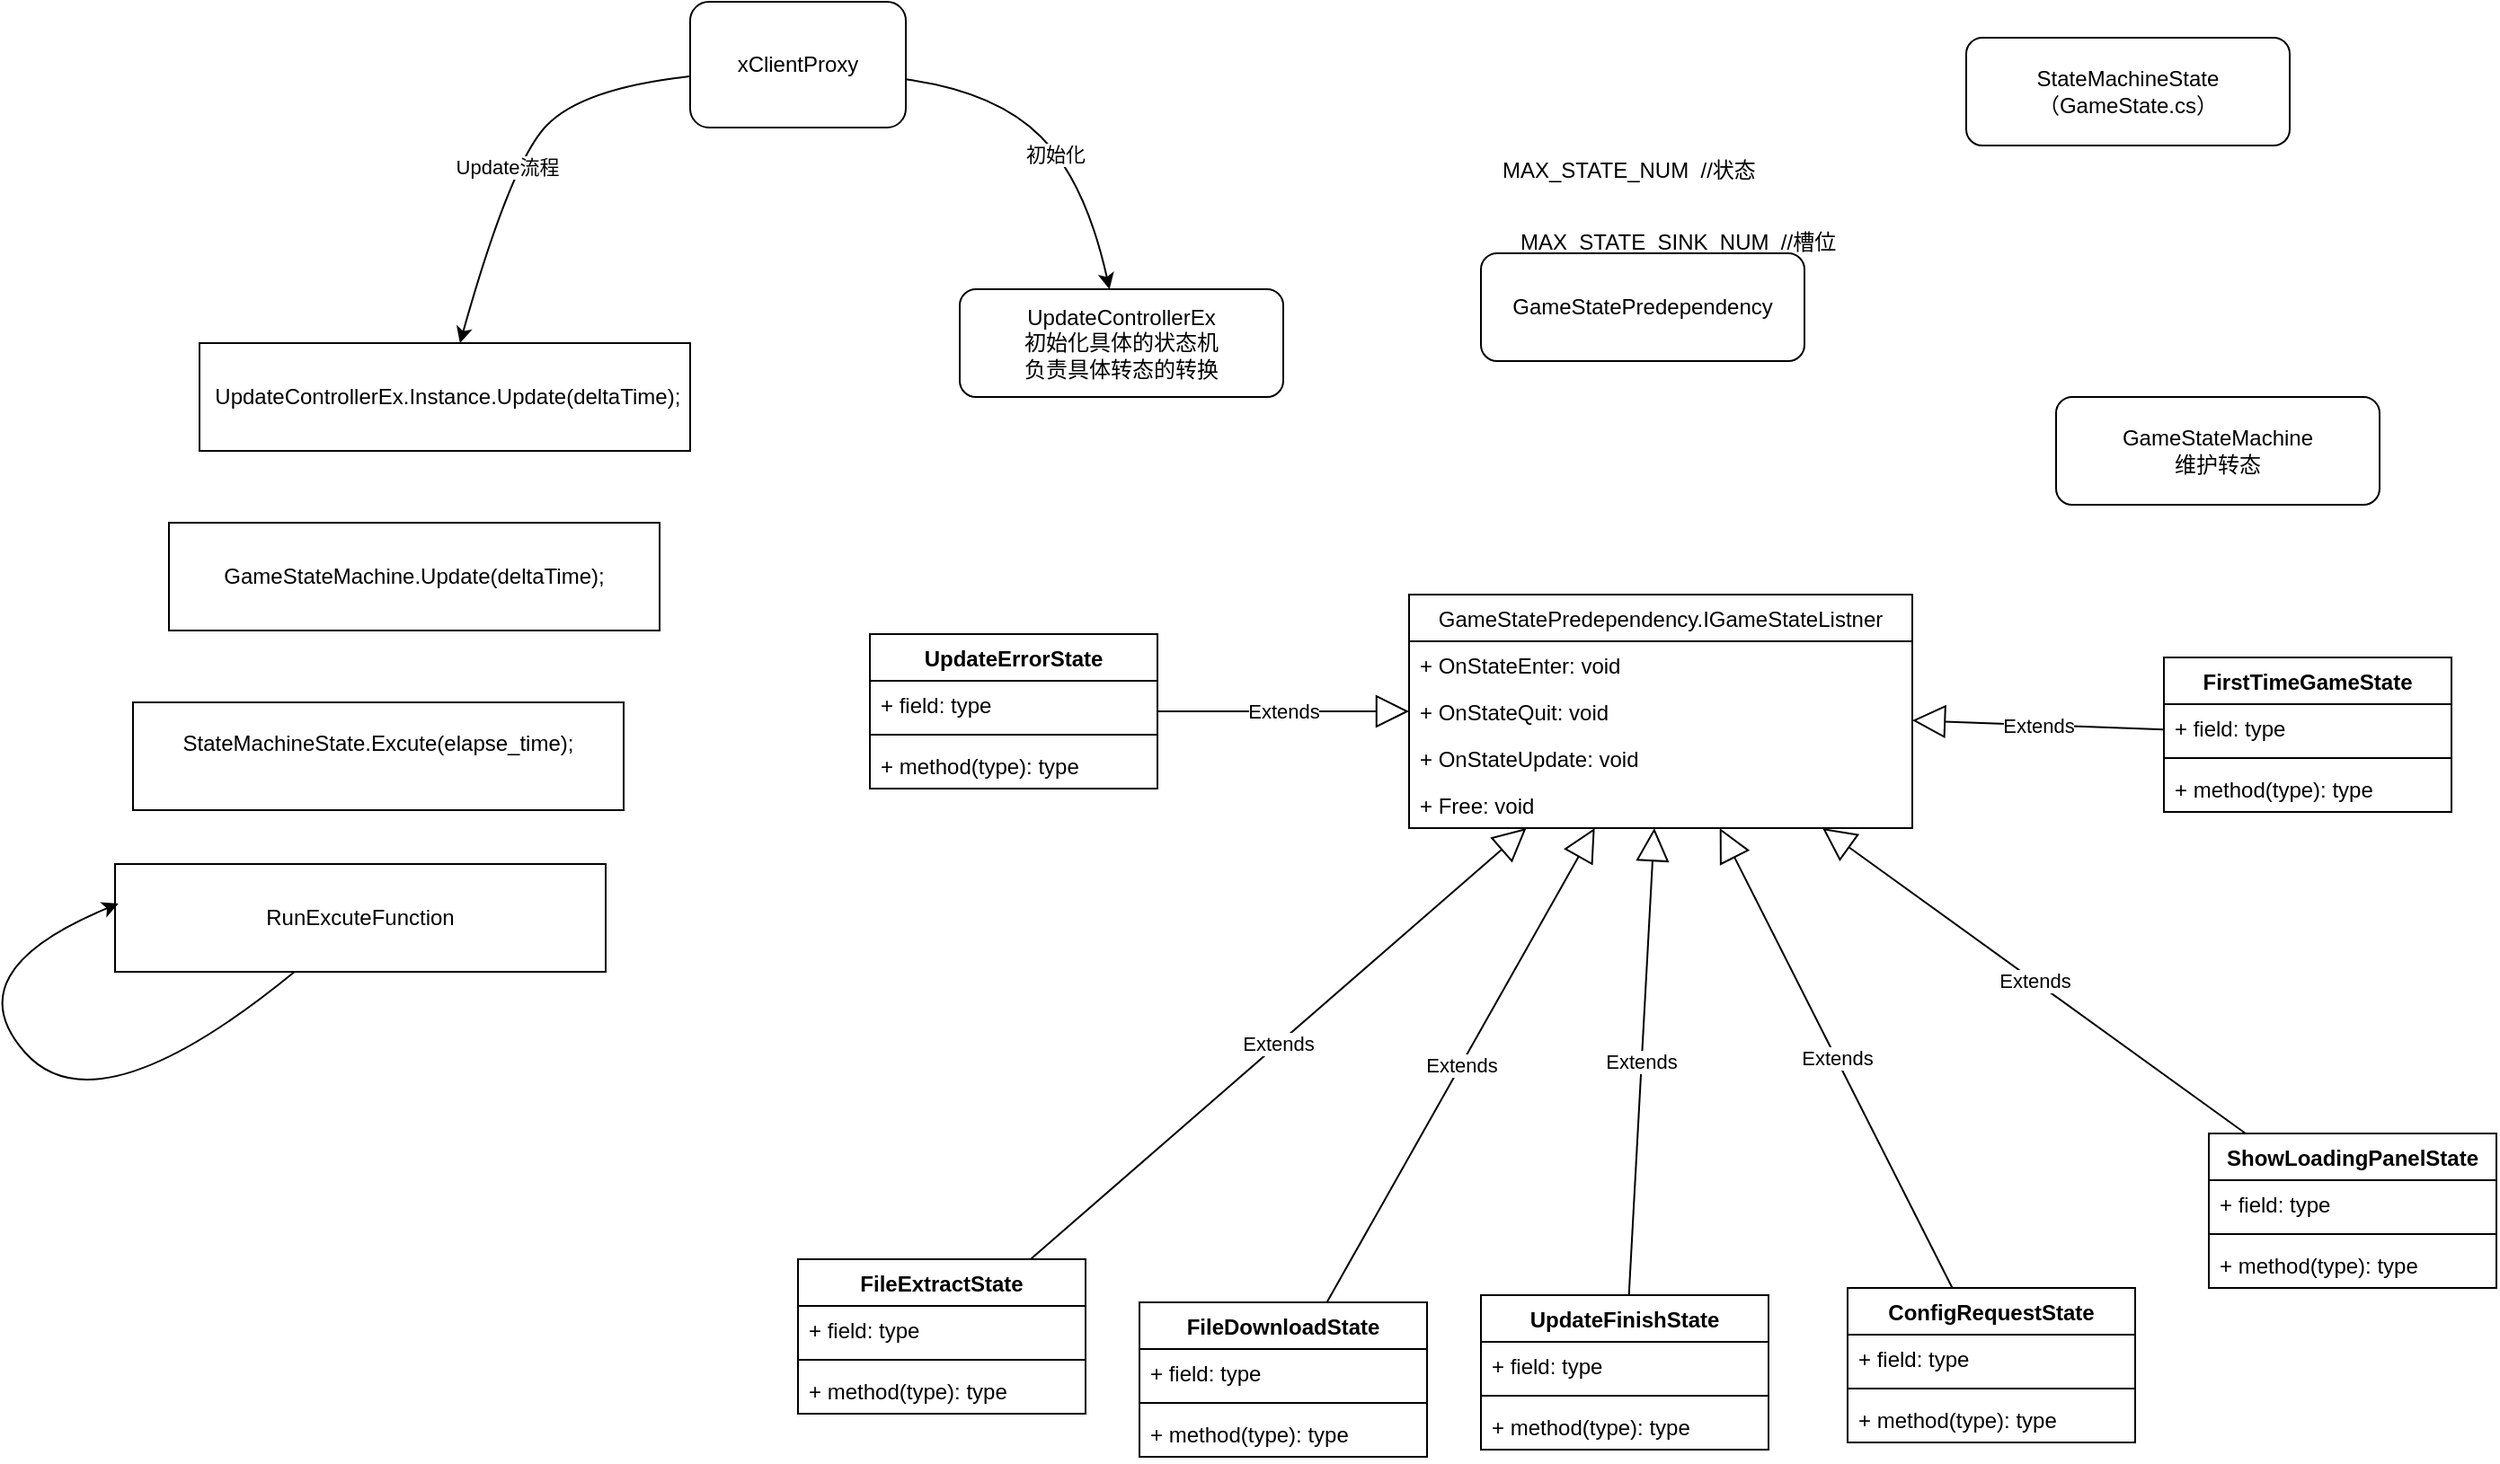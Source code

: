 <mxfile version="13.9.9" type="github">
  <diagram id="poAoHHD4wJXneolooooK" name="Page-1">
    <mxGraphModel dx="2249" dy="793" grid="1" gridSize="10" guides="1" tooltips="1" connect="1" arrows="1" fold="1" page="1" pageScale="1" pageWidth="827" pageHeight="1169" math="0" shadow="0">
      <root>
        <mxCell id="0" />
        <mxCell id="1" parent="0" />
        <mxCell id="TegShTSiwR75E2xf8N01-50" value="GameStatePredependency" style="rounded=1;whiteSpace=wrap;html=1;" parent="1" vertex="1">
          <mxGeometry x="210" y="360" width="180" height="60" as="geometry" />
        </mxCell>
        <mxCell id="TegShTSiwR75E2xf8N01-51" value="GameStatePredependency.IGameStateListner" style="swimlane;fontStyle=0;childLayout=stackLayout;horizontal=1;startSize=26;fillColor=none;horizontalStack=0;resizeParent=1;resizeParentMax=0;resizeLast=0;collapsible=1;marginBottom=0;" parent="1" vertex="1">
          <mxGeometry x="170" y="550" width="280" height="130" as="geometry" />
        </mxCell>
        <mxCell id="TegShTSiwR75E2xf8N01-52" value="+ OnStateEnter: void" style="text;strokeColor=none;fillColor=none;align=left;verticalAlign=top;spacingLeft=4;spacingRight=4;overflow=hidden;rotatable=0;points=[[0,0.5],[1,0.5]];portConstraint=eastwest;" parent="TegShTSiwR75E2xf8N01-51" vertex="1">
          <mxGeometry y="26" width="280" height="26" as="geometry" />
        </mxCell>
        <mxCell id="TegShTSiwR75E2xf8N01-53" value="+ OnStateQuit: void" style="text;strokeColor=none;fillColor=none;align=left;verticalAlign=top;spacingLeft=4;spacingRight=4;overflow=hidden;rotatable=0;points=[[0,0.5],[1,0.5]];portConstraint=eastwest;" parent="TegShTSiwR75E2xf8N01-51" vertex="1">
          <mxGeometry y="52" width="280" height="26" as="geometry" />
        </mxCell>
        <mxCell id="TegShTSiwR75E2xf8N01-54" value="+ OnStateUpdate: void" style="text;strokeColor=none;fillColor=none;align=left;verticalAlign=top;spacingLeft=4;spacingRight=4;overflow=hidden;rotatable=0;points=[[0,0.5],[1,0.5]];portConstraint=eastwest;" parent="TegShTSiwR75E2xf8N01-51" vertex="1">
          <mxGeometry y="78" width="280" height="26" as="geometry" />
        </mxCell>
        <mxCell id="TegShTSiwR75E2xf8N01-55" value="+ Free: void" style="text;strokeColor=none;fillColor=none;align=left;verticalAlign=top;spacingLeft=4;spacingRight=4;overflow=hidden;rotatable=0;points=[[0,0.5],[1,0.5]];portConstraint=eastwest;" parent="TegShTSiwR75E2xf8N01-51" vertex="1">
          <mxGeometry y="104" width="280" height="26" as="geometry" />
        </mxCell>
        <mxCell id="TegShTSiwR75E2xf8N01-56" value="MAX_STATE_SINK_NUM&amp;nbsp; //槽位" style="text;whiteSpace=wrap;html=1;" parent="1" vertex="1">
          <mxGeometry x="230" y="340" width="190" height="30" as="geometry" />
        </mxCell>
        <mxCell id="TegShTSiwR75E2xf8N01-57" value="MAX_STATE_NUM&amp;nbsp; //状态" style="text;whiteSpace=wrap;html=1;" parent="1" vertex="1">
          <mxGeometry x="220" y="300" width="170" height="30" as="geometry" />
        </mxCell>
        <mxCell id="TegShTSiwR75E2xf8N01-58" value="UpdateErrorState" style="swimlane;fontStyle=1;align=center;verticalAlign=top;childLayout=stackLayout;horizontal=1;startSize=26;horizontalStack=0;resizeParent=1;resizeParentMax=0;resizeLast=0;collapsible=1;marginBottom=0;" parent="1" vertex="1">
          <mxGeometry x="-130" y="572" width="160" height="86" as="geometry" />
        </mxCell>
        <mxCell id="TegShTSiwR75E2xf8N01-59" value="+ field: type" style="text;strokeColor=none;fillColor=none;align=left;verticalAlign=top;spacingLeft=4;spacingRight=4;overflow=hidden;rotatable=0;points=[[0,0.5],[1,0.5]];portConstraint=eastwest;" parent="TegShTSiwR75E2xf8N01-58" vertex="1">
          <mxGeometry y="26" width="160" height="26" as="geometry" />
        </mxCell>
        <mxCell id="TegShTSiwR75E2xf8N01-60" value="" style="line;strokeWidth=1;fillColor=none;align=left;verticalAlign=middle;spacingTop=-1;spacingLeft=3;spacingRight=3;rotatable=0;labelPosition=right;points=[];portConstraint=eastwest;" parent="TegShTSiwR75E2xf8N01-58" vertex="1">
          <mxGeometry y="52" width="160" height="8" as="geometry" />
        </mxCell>
        <mxCell id="TegShTSiwR75E2xf8N01-61" value="+ method(type): type" style="text;strokeColor=none;fillColor=none;align=left;verticalAlign=top;spacingLeft=4;spacingRight=4;overflow=hidden;rotatable=0;points=[[0,0.5],[1,0.5]];portConstraint=eastwest;" parent="TegShTSiwR75E2xf8N01-58" vertex="1">
          <mxGeometry y="60" width="160" height="26" as="geometry" />
        </mxCell>
        <mxCell id="TegShTSiwR75E2xf8N01-62" value="Extends" style="endArrow=block;endSize=16;endFill=0;html=1;" parent="1" source="TegShTSiwR75E2xf8N01-58" target="TegShTSiwR75E2xf8N01-51" edge="1">
          <mxGeometry width="160" relative="1" as="geometry">
            <mxPoint x="330" y="410" as="sourcePoint" />
            <mxPoint x="490" y="410" as="targetPoint" />
          </mxGeometry>
        </mxCell>
        <mxCell id="TegShTSiwR75E2xf8N01-63" value="ShowLoadingPanelState" style="swimlane;fontStyle=1;align=center;verticalAlign=top;childLayout=stackLayout;horizontal=1;startSize=26;horizontalStack=0;resizeParent=1;resizeParentMax=0;resizeLast=0;collapsible=1;marginBottom=0;" parent="1" vertex="1">
          <mxGeometry x="615" y="850" width="160" height="86" as="geometry" />
        </mxCell>
        <mxCell id="TegShTSiwR75E2xf8N01-64" value="+ field: type" style="text;strokeColor=none;fillColor=none;align=left;verticalAlign=top;spacingLeft=4;spacingRight=4;overflow=hidden;rotatable=0;points=[[0,0.5],[1,0.5]];portConstraint=eastwest;" parent="TegShTSiwR75E2xf8N01-63" vertex="1">
          <mxGeometry y="26" width="160" height="26" as="geometry" />
        </mxCell>
        <mxCell id="TegShTSiwR75E2xf8N01-65" value="" style="line;strokeWidth=1;fillColor=none;align=left;verticalAlign=middle;spacingTop=-1;spacingLeft=3;spacingRight=3;rotatable=0;labelPosition=right;points=[];portConstraint=eastwest;" parent="TegShTSiwR75E2xf8N01-63" vertex="1">
          <mxGeometry y="52" width="160" height="8" as="geometry" />
        </mxCell>
        <mxCell id="TegShTSiwR75E2xf8N01-66" value="+ method(type): type" style="text;strokeColor=none;fillColor=none;align=left;verticalAlign=top;spacingLeft=4;spacingRight=4;overflow=hidden;rotatable=0;points=[[0,0.5],[1,0.5]];portConstraint=eastwest;" parent="TegShTSiwR75E2xf8N01-63" vertex="1">
          <mxGeometry y="60" width="160" height="26" as="geometry" />
        </mxCell>
        <mxCell id="TegShTSiwR75E2xf8N01-67" value="UpdateFinishState" style="swimlane;fontStyle=1;align=center;verticalAlign=top;childLayout=stackLayout;horizontal=1;startSize=26;horizontalStack=0;resizeParent=1;resizeParentMax=0;resizeLast=0;collapsible=1;marginBottom=0;" parent="1" vertex="1">
          <mxGeometry x="210" y="940" width="160" height="86" as="geometry" />
        </mxCell>
        <mxCell id="TegShTSiwR75E2xf8N01-68" value="+ field: type" style="text;strokeColor=none;fillColor=none;align=left;verticalAlign=top;spacingLeft=4;spacingRight=4;overflow=hidden;rotatable=0;points=[[0,0.5],[1,0.5]];portConstraint=eastwest;" parent="TegShTSiwR75E2xf8N01-67" vertex="1">
          <mxGeometry y="26" width="160" height="26" as="geometry" />
        </mxCell>
        <mxCell id="TegShTSiwR75E2xf8N01-69" value="" style="line;strokeWidth=1;fillColor=none;align=left;verticalAlign=middle;spacingTop=-1;spacingLeft=3;spacingRight=3;rotatable=0;labelPosition=right;points=[];portConstraint=eastwest;" parent="TegShTSiwR75E2xf8N01-67" vertex="1">
          <mxGeometry y="52" width="160" height="8" as="geometry" />
        </mxCell>
        <mxCell id="TegShTSiwR75E2xf8N01-70" value="+ method(type): type" style="text;strokeColor=none;fillColor=none;align=left;verticalAlign=top;spacingLeft=4;spacingRight=4;overflow=hidden;rotatable=0;points=[[0,0.5],[1,0.5]];portConstraint=eastwest;" parent="TegShTSiwR75E2xf8N01-67" vertex="1">
          <mxGeometry y="60" width="160" height="26" as="geometry" />
        </mxCell>
        <mxCell id="TegShTSiwR75E2xf8N01-71" value="FirstTimeGameState" style="swimlane;fontStyle=1;align=center;verticalAlign=top;childLayout=stackLayout;horizontal=1;startSize=26;horizontalStack=0;resizeParent=1;resizeParentMax=0;resizeLast=0;collapsible=1;marginBottom=0;" parent="1" vertex="1">
          <mxGeometry x="590" y="585" width="160" height="86" as="geometry" />
        </mxCell>
        <mxCell id="TegShTSiwR75E2xf8N01-72" value="+ field: type" style="text;strokeColor=none;fillColor=none;align=left;verticalAlign=top;spacingLeft=4;spacingRight=4;overflow=hidden;rotatable=0;points=[[0,0.5],[1,0.5]];portConstraint=eastwest;" parent="TegShTSiwR75E2xf8N01-71" vertex="1">
          <mxGeometry y="26" width="160" height="26" as="geometry" />
        </mxCell>
        <mxCell id="TegShTSiwR75E2xf8N01-73" value="" style="line;strokeWidth=1;fillColor=none;align=left;verticalAlign=middle;spacingTop=-1;spacingLeft=3;spacingRight=3;rotatable=0;labelPosition=right;points=[];portConstraint=eastwest;" parent="TegShTSiwR75E2xf8N01-71" vertex="1">
          <mxGeometry y="52" width="160" height="8" as="geometry" />
        </mxCell>
        <mxCell id="TegShTSiwR75E2xf8N01-74" value="+ method(type): type" style="text;strokeColor=none;fillColor=none;align=left;verticalAlign=top;spacingLeft=4;spacingRight=4;overflow=hidden;rotatable=0;points=[[0,0.5],[1,0.5]];portConstraint=eastwest;" parent="TegShTSiwR75E2xf8N01-71" vertex="1">
          <mxGeometry y="60" width="160" height="26" as="geometry" />
        </mxCell>
        <mxCell id="TegShTSiwR75E2xf8N01-75" value="FileExtractState" style="swimlane;fontStyle=1;align=center;verticalAlign=top;childLayout=stackLayout;horizontal=1;startSize=26;horizontalStack=0;resizeParent=1;resizeParentMax=0;resizeLast=0;collapsible=1;marginBottom=0;" parent="1" vertex="1">
          <mxGeometry x="-170" y="920" width="160" height="86" as="geometry" />
        </mxCell>
        <mxCell id="TegShTSiwR75E2xf8N01-76" value="+ field: type" style="text;strokeColor=none;fillColor=none;align=left;verticalAlign=top;spacingLeft=4;spacingRight=4;overflow=hidden;rotatable=0;points=[[0,0.5],[1,0.5]];portConstraint=eastwest;" parent="TegShTSiwR75E2xf8N01-75" vertex="1">
          <mxGeometry y="26" width="160" height="26" as="geometry" />
        </mxCell>
        <mxCell id="TegShTSiwR75E2xf8N01-77" value="" style="line;strokeWidth=1;fillColor=none;align=left;verticalAlign=middle;spacingTop=-1;spacingLeft=3;spacingRight=3;rotatable=0;labelPosition=right;points=[];portConstraint=eastwest;" parent="TegShTSiwR75E2xf8N01-75" vertex="1">
          <mxGeometry y="52" width="160" height="8" as="geometry" />
        </mxCell>
        <mxCell id="TegShTSiwR75E2xf8N01-78" value="+ method(type): type" style="text;strokeColor=none;fillColor=none;align=left;verticalAlign=top;spacingLeft=4;spacingRight=4;overflow=hidden;rotatable=0;points=[[0,0.5],[1,0.5]];portConstraint=eastwest;" parent="TegShTSiwR75E2xf8N01-75" vertex="1">
          <mxGeometry y="60" width="160" height="26" as="geometry" />
        </mxCell>
        <mxCell id="TegShTSiwR75E2xf8N01-79" value="FileDownloadState" style="swimlane;fontStyle=1;align=center;verticalAlign=top;childLayout=stackLayout;horizontal=1;startSize=26;horizontalStack=0;resizeParent=1;resizeParentMax=0;resizeLast=0;collapsible=1;marginBottom=0;" parent="1" vertex="1">
          <mxGeometry x="20" y="944" width="160" height="86" as="geometry" />
        </mxCell>
        <mxCell id="TegShTSiwR75E2xf8N01-80" value="+ field: type" style="text;strokeColor=none;fillColor=none;align=left;verticalAlign=top;spacingLeft=4;spacingRight=4;overflow=hidden;rotatable=0;points=[[0,0.5],[1,0.5]];portConstraint=eastwest;" parent="TegShTSiwR75E2xf8N01-79" vertex="1">
          <mxGeometry y="26" width="160" height="26" as="geometry" />
        </mxCell>
        <mxCell id="TegShTSiwR75E2xf8N01-81" value="" style="line;strokeWidth=1;fillColor=none;align=left;verticalAlign=middle;spacingTop=-1;spacingLeft=3;spacingRight=3;rotatable=0;labelPosition=right;points=[];portConstraint=eastwest;" parent="TegShTSiwR75E2xf8N01-79" vertex="1">
          <mxGeometry y="52" width="160" height="8" as="geometry" />
        </mxCell>
        <mxCell id="TegShTSiwR75E2xf8N01-82" value="+ method(type): type" style="text;strokeColor=none;fillColor=none;align=left;verticalAlign=top;spacingLeft=4;spacingRight=4;overflow=hidden;rotatable=0;points=[[0,0.5],[1,0.5]];portConstraint=eastwest;" parent="TegShTSiwR75E2xf8N01-79" vertex="1">
          <mxGeometry y="60" width="160" height="26" as="geometry" />
        </mxCell>
        <mxCell id="TegShTSiwR75E2xf8N01-83" value="ConfigRequestState" style="swimlane;fontStyle=1;align=center;verticalAlign=top;childLayout=stackLayout;horizontal=1;startSize=26;horizontalStack=0;resizeParent=1;resizeParentMax=0;resizeLast=0;collapsible=1;marginBottom=0;" parent="1" vertex="1">
          <mxGeometry x="414" y="936" width="160" height="86" as="geometry" />
        </mxCell>
        <mxCell id="TegShTSiwR75E2xf8N01-84" value="+ field: type" style="text;strokeColor=none;fillColor=none;align=left;verticalAlign=top;spacingLeft=4;spacingRight=4;overflow=hidden;rotatable=0;points=[[0,0.5],[1,0.5]];portConstraint=eastwest;" parent="TegShTSiwR75E2xf8N01-83" vertex="1">
          <mxGeometry y="26" width="160" height="26" as="geometry" />
        </mxCell>
        <mxCell id="TegShTSiwR75E2xf8N01-85" value="" style="line;strokeWidth=1;fillColor=none;align=left;verticalAlign=middle;spacingTop=-1;spacingLeft=3;spacingRight=3;rotatable=0;labelPosition=right;points=[];portConstraint=eastwest;" parent="TegShTSiwR75E2xf8N01-83" vertex="1">
          <mxGeometry y="52" width="160" height="8" as="geometry" />
        </mxCell>
        <mxCell id="TegShTSiwR75E2xf8N01-86" value="+ method(type): type" style="text;strokeColor=none;fillColor=none;align=left;verticalAlign=top;spacingLeft=4;spacingRight=4;overflow=hidden;rotatable=0;points=[[0,0.5],[1,0.5]];portConstraint=eastwest;" parent="TegShTSiwR75E2xf8N01-83" vertex="1">
          <mxGeometry y="60" width="160" height="26" as="geometry" />
        </mxCell>
        <mxCell id="TegShTSiwR75E2xf8N01-87" value="StateMachineState（GameState.cs）" style="rounded=1;whiteSpace=wrap;html=1;" parent="1" vertex="1">
          <mxGeometry x="480" y="240" width="180" height="60" as="geometry" />
        </mxCell>
        <mxCell id="TegShTSiwR75E2xf8N01-88" value="Extends" style="endArrow=block;endSize=16;endFill=0;html=1;" parent="1" source="TegShTSiwR75E2xf8N01-71" target="TegShTSiwR75E2xf8N01-51" edge="1">
          <mxGeometry width="160" relative="1" as="geometry">
            <mxPoint x="50" y="750" as="sourcePoint" />
            <mxPoint x="190" y="750" as="targetPoint" />
          </mxGeometry>
        </mxCell>
        <mxCell id="TegShTSiwR75E2xf8N01-89" value="Extends" style="endArrow=block;endSize=16;endFill=0;html=1;" parent="1" source="TegShTSiwR75E2xf8N01-75" target="TegShTSiwR75E2xf8N01-51" edge="1">
          <mxGeometry width="160" relative="1" as="geometry">
            <mxPoint x="60" y="760" as="sourcePoint" />
            <mxPoint x="200" y="760" as="targetPoint" />
          </mxGeometry>
        </mxCell>
        <mxCell id="TegShTSiwR75E2xf8N01-90" value="Extends" style="endArrow=block;endSize=16;endFill=0;html=1;" parent="1" source="TegShTSiwR75E2xf8N01-67" target="TegShTSiwR75E2xf8N01-51" edge="1">
          <mxGeometry width="160" relative="1" as="geometry">
            <mxPoint x="70" y="770" as="sourcePoint" />
            <mxPoint x="210" y="770" as="targetPoint" />
          </mxGeometry>
        </mxCell>
        <mxCell id="TegShTSiwR75E2xf8N01-91" value="Extends" style="endArrow=block;endSize=16;endFill=0;html=1;" parent="1" source="TegShTSiwR75E2xf8N01-79" target="TegShTSiwR75E2xf8N01-51" edge="1">
          <mxGeometry width="160" relative="1" as="geometry">
            <mxPoint x="80" y="780" as="sourcePoint" />
            <mxPoint x="220" y="780" as="targetPoint" />
          </mxGeometry>
        </mxCell>
        <mxCell id="TegShTSiwR75E2xf8N01-92" value="Extends" style="endArrow=block;endSize=16;endFill=0;html=1;" parent="1" source="TegShTSiwR75E2xf8N01-83" target="TegShTSiwR75E2xf8N01-51" edge="1">
          <mxGeometry width="160" relative="1" as="geometry">
            <mxPoint x="90" y="790" as="sourcePoint" />
            <mxPoint x="230" y="790" as="targetPoint" />
          </mxGeometry>
        </mxCell>
        <mxCell id="TegShTSiwR75E2xf8N01-93" value="Extends" style="endArrow=block;endSize=16;endFill=0;html=1;" parent="1" source="TegShTSiwR75E2xf8N01-63" target="TegShTSiwR75E2xf8N01-51" edge="1">
          <mxGeometry width="160" relative="1" as="geometry">
            <mxPoint x="600" y="635.111" as="sourcePoint" />
            <mxPoint x="460" y="630.056" as="targetPoint" />
          </mxGeometry>
        </mxCell>
        <mxCell id="TegShTSiwR75E2xf8N01-94" value="UpdateControllerEx&lt;br&gt;初始化具体的状态机&lt;br&gt;负责具体转态的转换" style="rounded=1;whiteSpace=wrap;html=1;" parent="1" vertex="1">
          <mxGeometry x="-80" y="380" width="180" height="60" as="geometry" />
        </mxCell>
        <mxCell id="TegShTSiwR75E2xf8N01-95" value="GameStateMachine&lt;br&gt;维护转态" style="rounded=1;whiteSpace=wrap;html=1;" parent="1" vertex="1">
          <mxGeometry x="530" y="440" width="180" height="60" as="geometry" />
        </mxCell>
        <mxCell id="TegShTSiwR75E2xf8N01-96" value="xClientProxy" style="rounded=1;whiteSpace=wrap;html=1;" parent="1" vertex="1">
          <mxGeometry x="-230" y="220" width="120" height="70" as="geometry" />
        </mxCell>
        <mxCell id="TegShTSiwR75E2xf8N01-97" value="" style="curved=1;endArrow=classic;html=1;" parent="1" source="TegShTSiwR75E2xf8N01-96" target="TegShTSiwR75E2xf8N01-94" edge="1">
          <mxGeometry width="50" height="50" relative="1" as="geometry">
            <mxPoint x="-30" y="310" as="sourcePoint" />
            <mxPoint x="20" y="260" as="targetPoint" />
            <Array as="points">
              <mxPoint x="-60" y="270" />
              <mxPoint x="-10" y="320" />
            </Array>
          </mxGeometry>
        </mxCell>
        <mxCell id="TegShTSiwR75E2xf8N01-98" value="初始化" style="edgeLabel;html=1;align=center;verticalAlign=middle;resizable=0;points=[];" parent="TegShTSiwR75E2xf8N01-97" vertex="1" connectable="0">
          <mxGeometry x="0.079" y="-1" relative="1" as="geometry">
            <mxPoint x="-1" as="offset" />
          </mxGeometry>
        </mxCell>
        <mxCell id="GtW2HttxMYq7Off1ql-g-1" value="" style="curved=1;endArrow=classic;html=1;" edge="1" parent="1" source="TegShTSiwR75E2xf8N01-96" target="GtW2HttxMYq7Off1ql-g-3">
          <mxGeometry width="50" height="50" relative="1" as="geometry">
            <mxPoint x="-100" y="273.182" as="sourcePoint" />
            <mxPoint x="-350" y="380" as="targetPoint" />
            <Array as="points">
              <mxPoint x="-290" y="268" />
              <mxPoint x="-330" y="310" />
            </Array>
          </mxGeometry>
        </mxCell>
        <mxCell id="GtW2HttxMYq7Off1ql-g-2" value="Update流程" style="edgeLabel;html=1;align=center;verticalAlign=middle;resizable=0;points=[];" vertex="1" connectable="0" parent="GtW2HttxMYq7Off1ql-g-1">
          <mxGeometry x="0.079" y="-1" relative="1" as="geometry">
            <mxPoint x="-1" as="offset" />
          </mxGeometry>
        </mxCell>
        <mxCell id="GtW2HttxMYq7Off1ql-g-3" value="&amp;nbsp;UpdateControllerEx.Instance.Update(deltaTime);" style="rounded=0;whiteSpace=wrap;html=1;" vertex="1" parent="1">
          <mxGeometry x="-503" y="410" width="273" height="60" as="geometry" />
        </mxCell>
        <mxCell id="GtW2HttxMYq7Off1ql-g-4" value="GameStateMachine.Update(deltaTime);" style="rounded=0;whiteSpace=wrap;html=1;" vertex="1" parent="1">
          <mxGeometry x="-520" y="510" width="273" height="60" as="geometry" />
        </mxCell>
        <mxCell id="GtW2HttxMYq7Off1ql-g-5" value="&lt;div&gt;StateMachineState.Excute(elapse_time);&lt;/div&gt;&lt;div&gt;&lt;br&gt;&lt;/div&gt;" style="rounded=0;whiteSpace=wrap;html=1;" vertex="1" parent="1">
          <mxGeometry x="-540" y="610" width="273" height="60" as="geometry" />
        </mxCell>
        <mxCell id="GtW2HttxMYq7Off1ql-g-6" value="&lt;div&gt;RunExcuteFunction&lt;br&gt;&lt;/div&gt;" style="rounded=0;whiteSpace=wrap;html=1;" vertex="1" parent="1">
          <mxGeometry x="-550" y="700" width="273" height="60" as="geometry" />
        </mxCell>
        <mxCell id="GtW2HttxMYq7Off1ql-g-7" value="" style="curved=1;endArrow=classic;html=1;entryX=0.007;entryY=0.367;entryDx=0;entryDy=0;entryPerimeter=0;" edge="1" parent="1" source="GtW2HttxMYq7Off1ql-g-6" target="GtW2HttxMYq7Off1ql-g-6">
          <mxGeometry width="50" height="50" relative="1" as="geometry">
            <mxPoint x="-600" y="820" as="sourcePoint" />
            <mxPoint x="-610" y="730" as="targetPoint" />
            <Array as="points">
              <mxPoint x="-560" y="850" />
              <mxPoint x="-640" y="760" />
            </Array>
          </mxGeometry>
        </mxCell>
      </root>
    </mxGraphModel>
  </diagram>
</mxfile>
